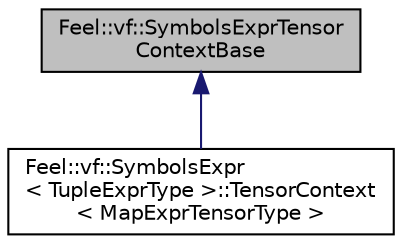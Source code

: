 digraph "Feel::vf::SymbolsExprTensorContextBase"
{
 // LATEX_PDF_SIZE
  edge [fontname="Helvetica",fontsize="10",labelfontname="Helvetica",labelfontsize="10"];
  node [fontname="Helvetica",fontsize="10",shape=record];
  Node1 [label="Feel::vf::SymbolsExprTensor\lContextBase",height=0.2,width=0.4,color="black", fillcolor="grey75", style="filled", fontcolor="black",tooltip=" "];
  Node1 -> Node2 [dir="back",color="midnightblue",fontsize="10",style="solid",fontname="Helvetica"];
  Node2 [label="Feel::vf::SymbolsExpr\l\< TupleExprType \>::TensorContext\l\< MapExprTensorType \>",height=0.2,width=0.4,color="black", fillcolor="white", style="filled",URL="$structFeel_1_1vf_1_1SymbolsExpr_1_1TensorContext.html",tooltip=" "];
}
